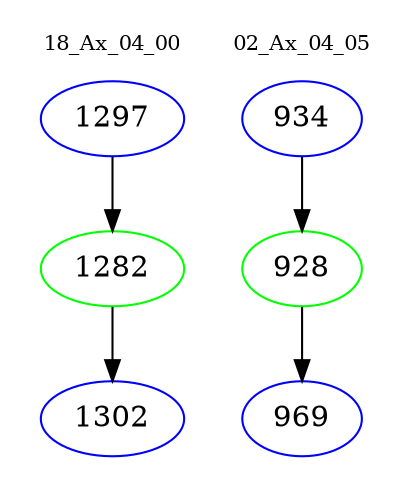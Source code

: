 digraph{
subgraph cluster_0 {
color = white
label = "18_Ax_04_00";
fontsize=10;
T0_1297 [label="1297", color="blue"]
T0_1297 -> T0_1282 [color="black"]
T0_1282 [label="1282", color="green"]
T0_1282 -> T0_1302 [color="black"]
T0_1302 [label="1302", color="blue"]
}
subgraph cluster_1 {
color = white
label = "02_Ax_04_05";
fontsize=10;
T1_934 [label="934", color="blue"]
T1_934 -> T1_928 [color="black"]
T1_928 [label="928", color="green"]
T1_928 -> T1_969 [color="black"]
T1_969 [label="969", color="blue"]
}
}
